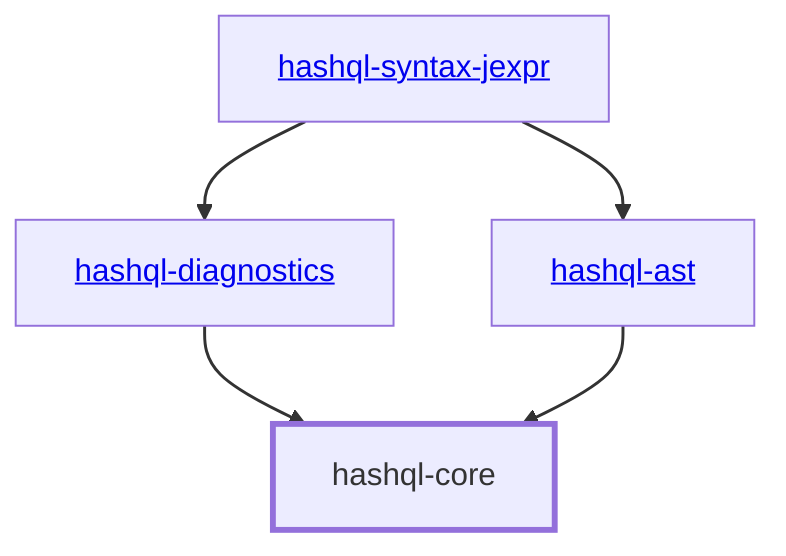 graph TD
    linkStyle default stroke-width:1.5px
    classDef default stroke-width:1px
    classDef root stroke-width:3px
    classDef dev stroke-width:1px
    classDef build stroke-width:1px
    %% Legend
    %% --> : Normal dependency
    %% -.-> : Dev dependency
    %% ---> : Build dependency
    0[<a href="../hashql_diagnostics/index.html">hashql-diagnostics</a>]
    1[<a href="../hashql_syntax_jexpr/index.html">hashql-syntax-jexpr</a>]
    2[<a href="../hashql_ast/index.html">hashql-ast</a>]
    3[hashql-core]
    class 3 root
    0 --> 3
    1 --> 2
    2 --> 3
    1 --> 0